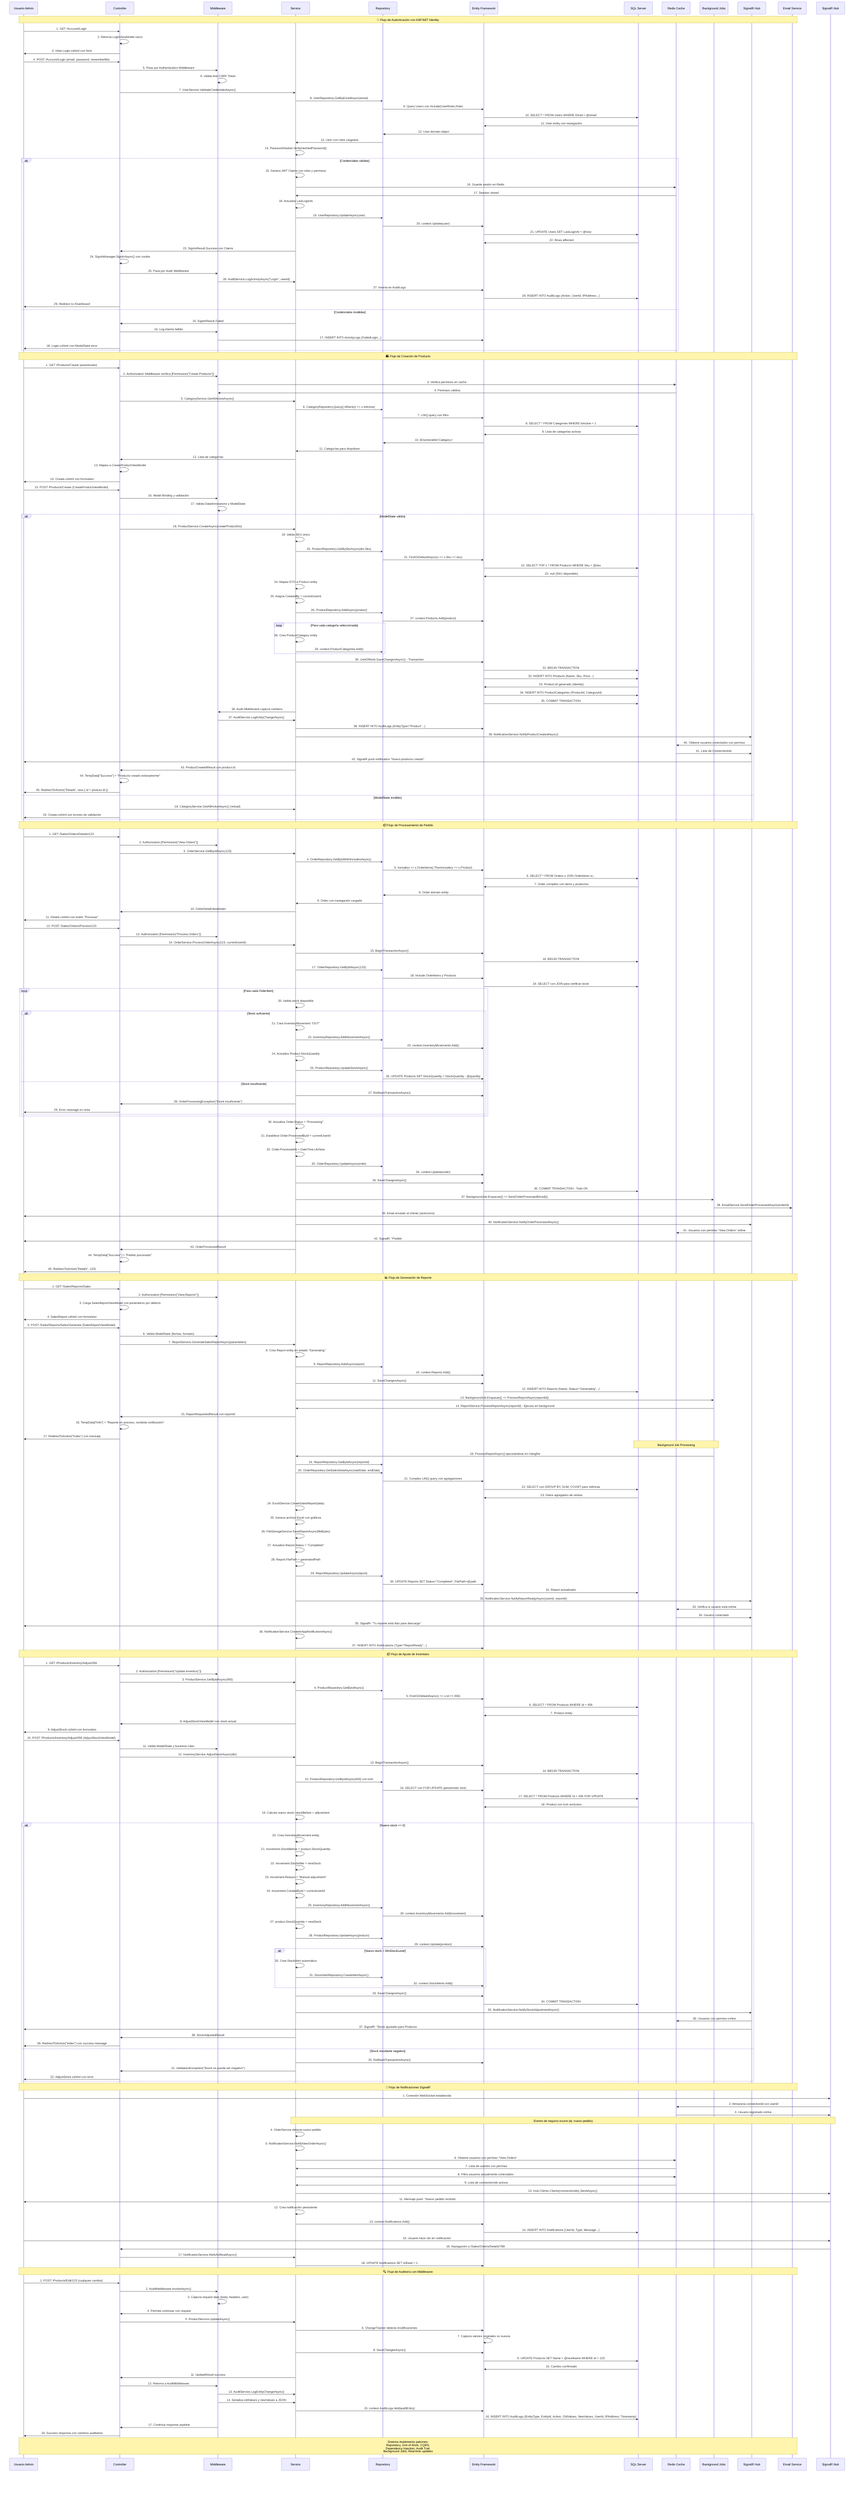 sequenceDiagram
    %% Comentarios:
    %% - Diagramas de secuencia para panel administrativo e-commerce con .NET Core MVC
    %% - Incluye flujos críticos: autenticación, CRUD productos, procesamiento pedidos, reportes
    %% - Muestra interacciones entre Controllers, Services, Repositories y Entity Framework Core
    %% - Considera middleware de seguridad, auditoría y notificaciones en tiempo real

    participant U as Usuario Admin
    participant C as Controller
    participant M as Middleware
    participant S as Service
    participant R as Repository
    participant EF as Entity Framework
    participant DB as SQL Server
    participant Cache as Redis Cache
    participant BG as Background Jobs
    participant SR as SignalR Hub
    participant Email as Email Service

    %% === DIAGRAMA 1: AUTENTICACIÓN Y AUTORIZACIÓN ===
    Note over U,Email: 🔐 Flujo de Autenticación con ASP.NET Identity

    U->>C: 1. GET /Account/Login
    C->>C: 2. Retorna LoginViewModel vacío
    C->>U: 3. Vista Login.cshtml con form
    U->>C: 4. POST /Account/Login (email, password, rememberMe)
    C->>M: 5. Pasa por Authentication Middleware
    M->>M: 6. Valida Anti-CSRF Token
    C->>S: 7. UserService.ValidateCredentialsAsync()
    S->>R: 8. UserRepository.GetByEmailAsync(email)
    R->>EF: 9. Query Users con Include(UserRoles.Role)
    EF->>DB: 10. SELECT * FROM Users WHERE Email = @email
    DB->>EF: 11. User entity con navegación
    EF->>R: 12. User domain object
    R->>S: 13. User con roles cargados
    S->>S: 14. PasswordHasher.VerifyHashedPassword()
    
    alt Credenciales válidas
        S->>S: 15. Genera JWT Claims con roles y permisos
        S->>Cache: 16. Guarda sesión en Redis
        Cache->>S: 17. Session stored
        S->>S: 18. Actualiza LastLoginAt
        S->>R: 19. UserRepository.UpdateAsync(user)
        R->>EF: 20. context.Update(user)
        EF->>DB: 21. UPDATE Users SET LastLoginAt = @now
        DB->>EF: 22. Rows affected
        S->>C: 23. SignInResult.Success con Claims
        C->>C: 24. SignInManager.SignInAsync() con cookie
        C->>M: 25. Pasa por Audit Middleware
        M->>S: 26. AuditService.LogActivityAsync("Login", userId)
        S->>EF: 27. Inserta en AuditLogs
        EF->>DB: 28. INSERT INTO AuditLogs (Action, UserId, IPAddress...)
        C->>U: 29. Redirect to /Dashboard
    else Credenciales inválidas
        S->>C: 15. SignInResult.Failed
        C->>M: 16. Log intento fallido
        M->>EF: 17. INSERT INTO ActivityLogs (FailedLogin...)
        C->>U: 18. Login.cshtml con ModelState error
    end

    %% === DIAGRAMA 2: CRUD DE PRODUCTOS ===
    Note over U,Email: 🛍️ Flujo de Creación de Producto

    U->>C: 1. GET /Products/Create (autenticado)
    C->>M: 2. Authorization Middleware verifica [Permission("Create.Products")]
    M->>Cache: 3. Verifica permisos en cache
    Cache->>M: 4. Permisos válidos
    C->>S: 5. CategoryService.GetAllActiveAsync()
    S->>R: 6. CategoryRepository.Query().Where(x => x.IsActive)
    R->>EF: 7. LINQ query con filtro
    EF->>DB: 8. SELECT * FROM Categories WHERE IsActive = 1
    DB->>EF: 9. Lista de categorías activas
    EF->>R: 10. IEnumerable<Category>
    R->>S: 11. Categorías para dropdown
    S->>C: 12. Lista de categorías
    C->>C: 13. Mapea a CreateProductViewModel
    C->>U: 14. Create.cshtml con formulario

    U->>C: 15. POST /Products/Create (CreateProductViewModel)
    C->>M: 16. Model Binding y validación
    M->>M: 17. Valida DataAnnotations y ModelState
    
    alt ModelState válido
        C->>S: 18. ProductService.CreateAsync(createProductDto)
        S->>S: 19. Valida SKU único
        S->>R: 20. ProductRepository.GetBySkuAsync(dto.Sku)
        R->>EF: 21. FirstOrDefaultAsync(x => x.Sku == sku)
        EF->>DB: 22. SELECT TOP 1 * FROM Products WHERE Sku = @sku
        DB->>EF: 23. null (SKU disponible)
        
        S->>S: 24. Mapea DTO a Product entity
        S->>S: 25. Asigna CreatedBy = currentUserId
        S->>R: 26. ProductRepository.AddAsync(product)
        R->>EF: 27. context.Products.Add(product)
        
        loop Para cada categoría seleccionada
            S->>S: 28. Crea ProductCategory entity
            S->>R: 29. context.ProductCategories.Add()
        end
        
        S->>EF: 30. UnitOfWork.SaveChangesAsync() - Transaction
        EF->>DB: 31. BEGIN TRANSACTION
        EF->>DB: 32. INSERT INTO Products (Name, Sku, Price...)
        DB->>EF: 33. Product.Id generado (Identity)
        EF->>DB: 34. INSERT INTO ProductCategories (ProductId, CategoryId)
        EF->>DB: 35. COMMIT TRANSACTION
        
        S->>M: 36. Audit Middleware captura cambios
        M->>S: 37. AuditService.LogEntityChangeAsync()
        S->>EF: 38. INSERT INTO AuditLogs (EntityType="Product"...)
        
        S->>SR: 39. NotificationService.NotifyProductCreatedAsync()
        SR->>Cache: 40. Obtiene usuarios conectados con permiso
        Cache->>SR: 41. Lista de ConnectionIds
        SR->>U: 42. SignalR push notification "Nuevo producto creado"
        
        S->>C: 43. ProductCreatedResult con product.Id
        C->>C: 44. TempData["Success"] = "Producto creado exitosamente"
        C->>U: 45. RedirectToAction("Details", new { id = product.Id })
    else ModelState inválido
        C->>S: 18. CategoryService.GetAllActiveAsync() (reload)
        C->>U: 19. Create.cshtml con errores de validación
    end

    %% === DIAGRAMA 3: PROCESAMIENTO DE PEDIDOS ===
    Note over U,Email: 📦 Flujo de Procesamiento de Pedido

    U->>C: 1. GET /Sales/Orders/Details/123
    C->>M: 2. Authorization [Permission("View.Orders")]
    C->>S: 3. OrderService.GetByIdAsync(123)
    S->>R: 4. OrderRepository.GetByIdWithIncludesAsync()
    R->>EF: 5. Include(x => x.OrderItems).ThenInclude(x => x.Product)
    EF->>DB: 6. SELECT * FROM Orders o JOIN OrderItems oi...
    DB->>EF: 7. Order completo con items y productos
    EF->>R: 8. Order domain entity
    R->>S: 9. Order con navegación cargada
    S->>C: 10. OrderDetailViewModel
    C->>U: 11. Details.cshtml con botón "Procesar"

    U->>C: 12. POST /Sales/Orders/Process/123
    C->>M: 13. Authorization [Permission("Process.Orders")]
    C->>S: 14. OrderService.ProcessOrderAsync(123, currentUserId)
    
    S->>EF: 15. BeginTransactionAsync()
    EF->>DB: 16. BEGIN TRANSACTION
    
    S->>R: 17. OrderRepository.GetByIdAsync(123)
    R->>EF: 18. Include OrderItems y Products
    EF->>DB: 19. SELECT con JOIN para verificar stock
    
    loop Para cada OrderItem
        S->>S: 20. Valida stock disponible
        alt Stock suficiente
            S->>S: 21. Crea InventoryMovement "OUT"
            S->>R: 22. InventoryRepository.AddMovementAsync()
            R->>EF: 23. context.InventoryMovements.Add()
            S->>S: 24. Actualiza Product.StockQuantity
            S->>R: 25. ProductRepository.UpdateStockAsync()
            R->>EF: 26. UPDATE Products SET StockQuantity = StockQuantity - @quantity
        else Stock insuficiente
            S->>EF: 27. RollbackTransactionAsync()
            S->>C: 28. OrderProcessingException("Stock insuficiente")
            C->>U: 29. Error message en vista
        end
    end
    
    S->>S: 30. Actualiza Order.Status = "Processing"
    S->>S: 31. Establece Order.ProcessedById = currentUserId
    S->>S: 32. Order.ProcessedAt = DateTime.UtcNow
    S->>R: 33. OrderRepository.UpdateAsync(order)
    R->>EF: 34. context.Update(order)
    
    S->>EF: 35. SaveChangesAsync()
    EF->>DB: 36. COMMIT TRANSACTION - Todo OK
    
    S->>BG: 37. BackgroundJob.Enqueue(() => SendOrderProcessedEmail())
    BG->>Email: 38. EmailService.SendOrderProcessedAsync(orderId)
    Email->>U: 39. Email enviado al cliente (asíncrono)
    
    S->>SR: 40. NotificationService.NotifyOrderProcessedAsync()
    SR->>Cache: 41. Usuarios con permiso "View.Orders" online
    SR->>U: 42. SignalR: "Pedido #123 procesado exitosamente"
    
    S->>C: 43. OrderProcessedResult
    C->>C: 44. TempData["Success"] = "Pedido procesado"
    C->>U: 45. RedirectToAction("Details", 123)

    %% === DIAGRAMA 4: GENERACIÓN DE REPORTES ===
    Note over U,Email: 📊 Flujo de Generación de Reporte

    U->>C: 1. GET /Sales/Reports/Sales
    C->>M: 2. Authorization [Permission("View.Reports")]
    C->>C: 3. Carga SalesReportViewModel con parámetros por defecto
    C->>U: 4. SalesReport.cshtml con formulario

    U->>C: 5. POST /Sales/Reports/Sales/Generate (SalesReportViewModel)
    C->>M: 6. Valida ModelState (fechas, formato)
    C->>S: 7. ReportService.GenerateSalesReportAsync(parameters)
    
    S->>S: 8. Crea Report entity en estado "Generating"
    S->>R: 9. ReportRepository.AddAsync(report)
    R->>EF: 10. context.Reports.Add()
    S->>EF: 11. SaveChangesAsync()
    EF->>DB: 12. INSERT INTO Reports (Name, Status="Generating"...)
    
    S->>BG: 13. BackgroundJob.Enqueue(() => ProcessReportAsync(reportId))
    BG->>S: 14. ReportService.ProcessReportAsync(reportId) - Ejecuta en background
    
    S->>C: 15. ReportRequestedResult con reportId
    C->>C: 16. TempData["Info"] = "Reporte en proceso, recibirás notificación"
    C->>U: 17. RedirectToAction("Index") con mensaje

    Note over BG,DB: Background Job Processing

    BG->>S: 18. ProcessReportAsync() ejecutándose en Hangfire
    S->>R: 19. ReportRepository.GetByIdAsync(reportId)
    S->>R: 20. OrderRepository.GetSalesDataAsync(startDate, endDate)
    R->>EF: 21. Complex LINQ query con agregaciones
    EF->>DB: 22. SELECT con GROUP BY, SUM, COUNT para métricas
    DB->>EF: 23. Datos agregados de ventas
    
    S->>S: 24. ExcelService.CreateSalesReport(data)
    S->>S: 25. Genera archivo Excel con gráficos
    S->>S: 26. FileStorageService.SaveReportAsync(fileBytes)
    S->>S: 27. Actualiza Report.Status = "Completed"
    S->>S: 28. Report.FilePath = generatedPath
    
    S->>R: 29. ReportRepository.UpdateAsync(report)
    R->>EF: 30. UPDATE Reports SET Status="Completed", FilePath=@path
    EF->>DB: 31. Report actualizado
    
    S->>SR: 32. NotificationService.NotifyReportReadyAsync(userId, reportId)
    SR->>Cache: 33. Verifica si usuario está online
    Cache->>SR: 34. Usuario conectado
    SR->>U: 35. SignalR: "Tu reporte está listo para descarga"
    
    S->>S: 36. NotificationService.CreateInAppNotificationAsync()
    S->>EF: 37. INSERT INTO Notifications (Type="ReportReady"...)

    %% === DIAGRAMA 5: GESTIÓN DE INVENTARIO ===
    Note over U,Email: 📦 Flujo de Ajuste de Inventario

    U->>C: 1. GET /Products/Inventory/Adjust/456
    C->>M: 2. Authorization [Permission("Update.Inventory")]
    C->>S: 3. ProductService.GetByIdAsync(456)
    S->>R: 4. ProductRepository.GetByIdAsync()
    R->>EF: 5. FirstOrDefaultAsync(x => x.Id == 456)
    EF->>DB: 6. SELECT * FROM Products WHERE Id = 456
    DB->>EF: 7. Product entity
    S->>C: 8. AdjustStockViewModel con stock actual
    C->>U: 9. AdjustStock.cshtml con formulario

    U->>C: 10. POST /Products/Inventory/Adjust/456 (AdjustStockViewModel)
    C->>M: 11. Valida ModelState y business rules
    C->>S: 12. InventoryService.AdjustStockAsync(dto)
    
    S->>EF: 13. BeginTransactionAsync()
    EF->>DB: 14. BEGIN TRANSACTION
    
    S->>R: 15. ProductRepository.GetByIdAsync(456) con lock
    R->>EF: 16. SELECT con FOR UPDATE (pessimistic lock)
    EF->>DB: 17. SELECT * FROM Products WHERE Id = 456 FOR UPDATE
    DB->>EF: 18. Product con lock exclusivo
    
    S->>S: 19. Calcula nuevo stock: stockBefore + adjustment
    
    alt Nuevo stock >= 0
        S->>S: 20. Crea InventoryMovement entity
        S->>S: 21. movement.StockBefore = product.StockQuantity
        S->>S: 22. movement.StockAfter = newStock
        S->>S: 23. movement.Reason = "Manual adjustment"
        S->>S: 24. movement.CreatedById = currentUserId
        
        S->>R: 25. InventoryRepository.AddMovementAsync()
        R->>EF: 26. context.InventoryMovements.Add(movement)
        
        S->>S: 27. product.StockQuantity = newStock
        S->>R: 28. ProductRepository.UpdateAsync(product)
        R->>EF: 29. context.Update(product)
        
        alt Nuevo stock < MinStockLevel
            S->>S: 30. Crea StockAlert automática
            S->>R: 31. StockAlertRepository.CreateAlertAsync()
            R->>EF: 32. context.StockAlerts.Add()
        end
        
        S->>EF: 33. SaveChangesAsync()
        EF->>DB: 34. COMMIT TRANSACTION
        
        S->>SR: 35. NotificationService.NotifyStockAdjustmentAsync()
        SR->>Cache: 36. Usuarios con permiso online
        SR->>U: 37. SignalR: "Stock ajustado para Producto #456"
        
        S->>C: 38. StockAdjustedResult
        C->>U: 39. RedirectToAction("Index") con success message
    else Stock resultante negativo
        S->>EF: 20. RollbackTransactionAsync()
        S->>C: 21. ValidationException("Stock no puede ser negativo")
        C->>U: 22. AdjustStock.cshtml con error
    end

    %% === DIAGRAMA 6: NOTIFICACIONES EN TIEMPO REAL ===
    Note over U,Email: 🔔 Flujo de Notificaciones SignalR

    participant Hub as SignalR Hub

    U->>Hub: 1. Conexión WebSocket establecida
    Hub->>Cache: 2. Almacena connectionId con userId
    Cache->>Hub: 3. Usuario registrado online

    Note over S,Hub: Evento de negocio ocurre (ej: nuevo pedido)

    S->>S: 4. OrderService detecta nuevo pedido
    S->>S: 5. NotificationService.NotifyNewOrderAsync()
    S->>Cache: 6. Obtiene usuarios con permiso "View.Orders"
    Cache->>S: 7. Lista de userIds con permiso
    S->>Cache: 8. Filtra usuarios actualmente conectados
    Cache->>S: 9. Lista de connectionIds activos
    
    S->>Hub: 10. Hub.Clients.Clients(connectionIds).SendAsync()
    Hub->>U: 11. Mensaje push: "Nuevo pedido recibido #789"
    
    S->>S: 12. Crea notificación persistente
    S->>EF: 13. context.Notifications.Add()
    EF->>DB: 14. INSERT INTO Notifications (UserId, Type, Message...)
    
    U->>Hub: 15. Usuario hace clic en notificación
    Hub->>C: 16. Navegación a /Sales/Orders/Details/789
    C->>S: 17. NotificationService.MarkAsReadAsync()
    S->>EF: 18. UPDATE Notifications SET IsRead = 1

    %% === DIAGRAMA 7: AUDITORÍA AUTOMÁTICA ===
    Note over U,Email: 🔍 Flujo de Auditoría con Middleware

    U->>C: 1. POST /Products/Edit/123 (cualquier cambio)
    C->>M: 2. AuditMiddleware.InvokeAsync()
    M->>M: 3. Captura request data (body, headers, user)
    M->>C: 4. Permite continuar con request
    C->>S: 5. ProductService.UpdateAsync()
    S->>EF: 6. ChangeTracker detecta modificaciones
    EF->>EF: 7. Captura valores originales vs nuevos
    S->>EF: 8. SaveChangesAsync()
    EF->>DB: 9. UPDATE Products SET Name = @newName WHERE Id = 123
    DB->>EF: 10. Cambio confirmado
    S->>C: 11. UpdateResult success
    C->>M: 12. Retorna a AuditMiddleware
    M->>S: 13. AuditService.LogEntityChangeAsync()
    M->>S: 14. Serializa oldValues y newValues a JSON
    S->>EF: 15. context.AuditLogs.Add(auditEntry)
    EF->>DB: 16. INSERT INTO AuditLogs (EntityType, EntityId, Action, OldValues, NewValues, UserId, IPAddress, Timestamp)
    M->>C: 17. Continúa response pipeline
    C->>U: 18. Success response con cambios auditados

    %% === NOTA: Patrones implementados ===
    Note over U,Email: Sistema implementa patrones:<br/>Repository, Unit of Work, CQRS,<br/>Dependency Injection, Audit Trail,<br/>Background Jobs, Real-time updates